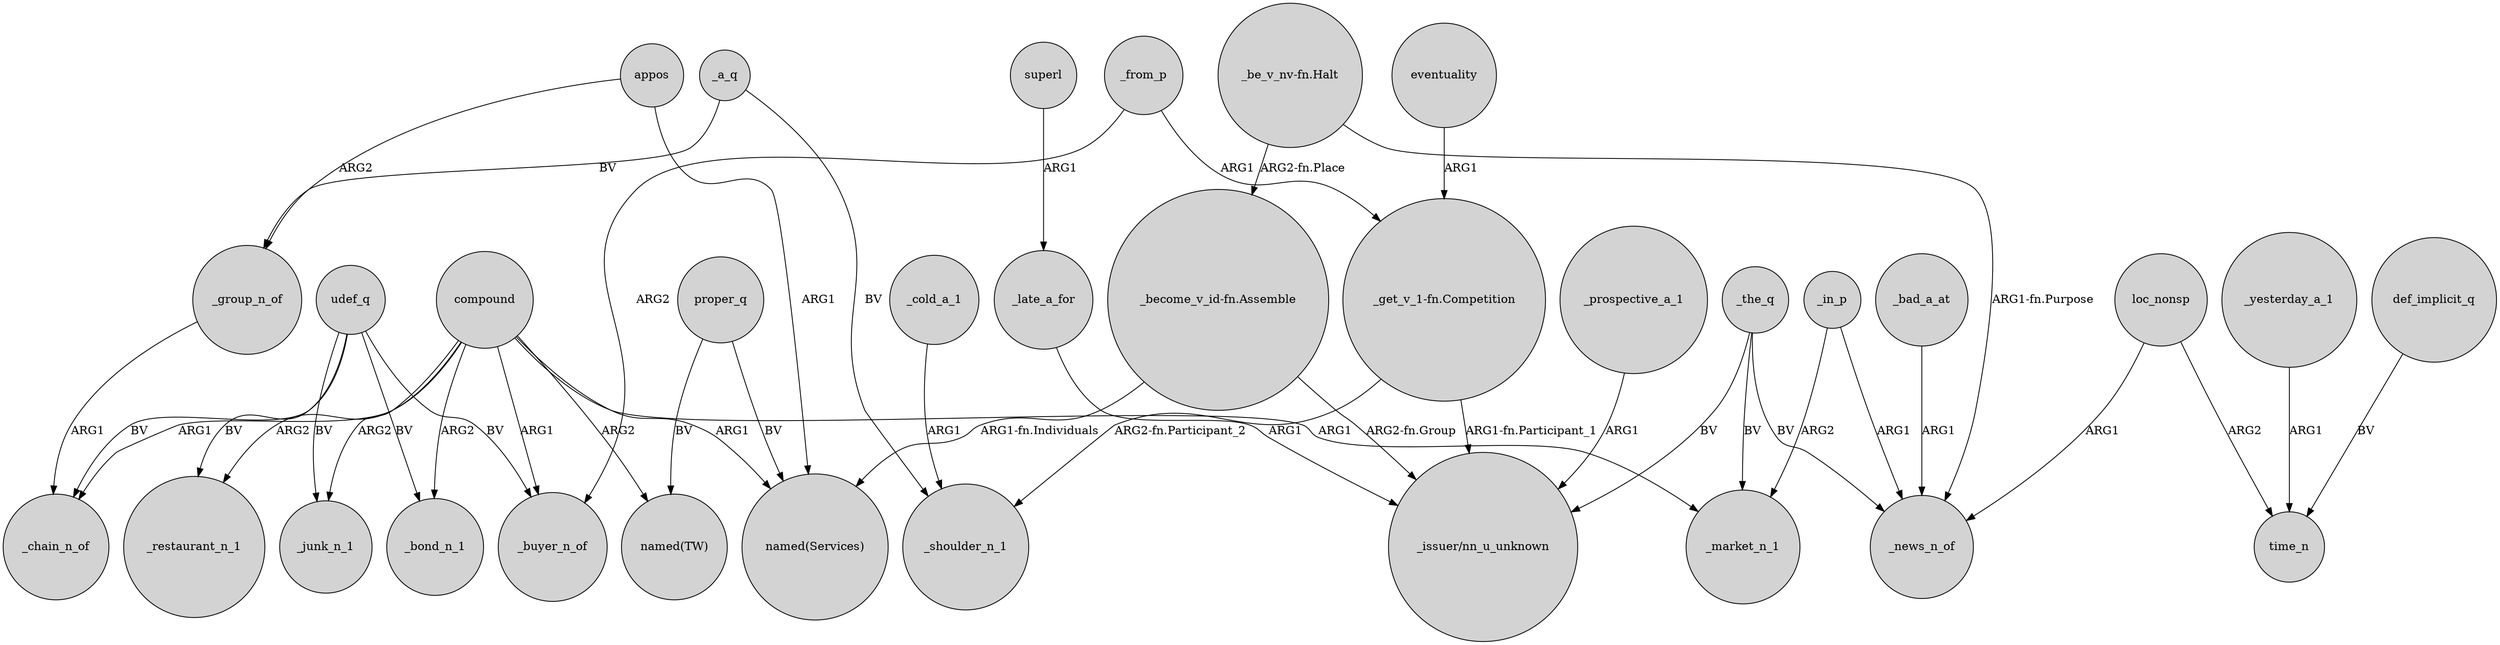 digraph {
	node [shape=circle style=filled]
	proper_q -> "named(TW)" [label=BV]
	udef_q -> _buyer_n_of [label=BV]
	appos -> "named(Services)" [label=ARG1]
	udef_q -> _bond_n_1 [label=BV]
	compound -> _chain_n_of [label=ARG1]
	"_become_v_id-fn.Assemble" -> "named(Services)" [label="ARG1-fn.Individuals"]
	_a_q -> _shoulder_n_1 [label=BV]
	_prospective_a_1 -> "_issuer/nn_u_unknown" [label=ARG1]
	_group_n_of -> _chain_n_of [label=ARG1]
	superl -> _late_a_for [label=ARG1]
	_the_q -> "_issuer/nn_u_unknown" [label=BV]
	_yesterday_a_1 -> time_n [label=ARG1]
	compound -> _junk_n_1 [label=ARG2]
	eventuality -> "_get_v_1-fn.Competition" [label=ARG1]
	appos -> _group_n_of [label=ARG2]
	compound -> _bond_n_1 [label=ARG2]
	compound -> "named(TW)" [label=ARG2]
	_from_p -> _buyer_n_of [label=ARG2]
	udef_q -> _chain_n_of [label=BV]
	"_be_v_nv-fn.Halt" -> "_become_v_id-fn.Assemble" [label="ARG2-fn.Place"]
	_a_q -> _group_n_of [label=BV]
	loc_nonsp -> _news_n_of [label=ARG1]
	_the_q -> _market_n_1 [label=BV]
	_late_a_for -> "_issuer/nn_u_unknown" [label=ARG1]
	_bad_a_at -> _news_n_of [label=ARG1]
	compound -> "named(Services)" [label=ARG1]
	udef_q -> _restaurant_n_1 [label=BV]
	_in_p -> _market_n_1 [label=ARG2]
	_from_p -> "_get_v_1-fn.Competition" [label=ARG1]
	"_be_v_nv-fn.Halt" -> _news_n_of [label="ARG1-fn.Purpose"]
	compound -> _buyer_n_of [label=ARG1]
	"_get_v_1-fn.Competition" -> "_issuer/nn_u_unknown" [label="ARG1-fn.Participant_1"]
	_the_q -> _news_n_of [label=BV]
	udef_q -> _junk_n_1 [label=BV]
	compound -> _restaurant_n_1 [label=ARG2]
	loc_nonsp -> time_n [label=ARG2]
	proper_q -> "named(Services)" [label=BV]
	"_become_v_id-fn.Assemble" -> "_issuer/nn_u_unknown" [label="ARG2-fn.Group"]
	compound -> _market_n_1 [label=ARG1]
	_cold_a_1 -> _shoulder_n_1 [label=ARG1]
	def_implicit_q -> time_n [label=BV]
	"_get_v_1-fn.Competition" -> _shoulder_n_1 [label="ARG2-fn.Participant_2"]
	_in_p -> _news_n_of [label=ARG1]
}
